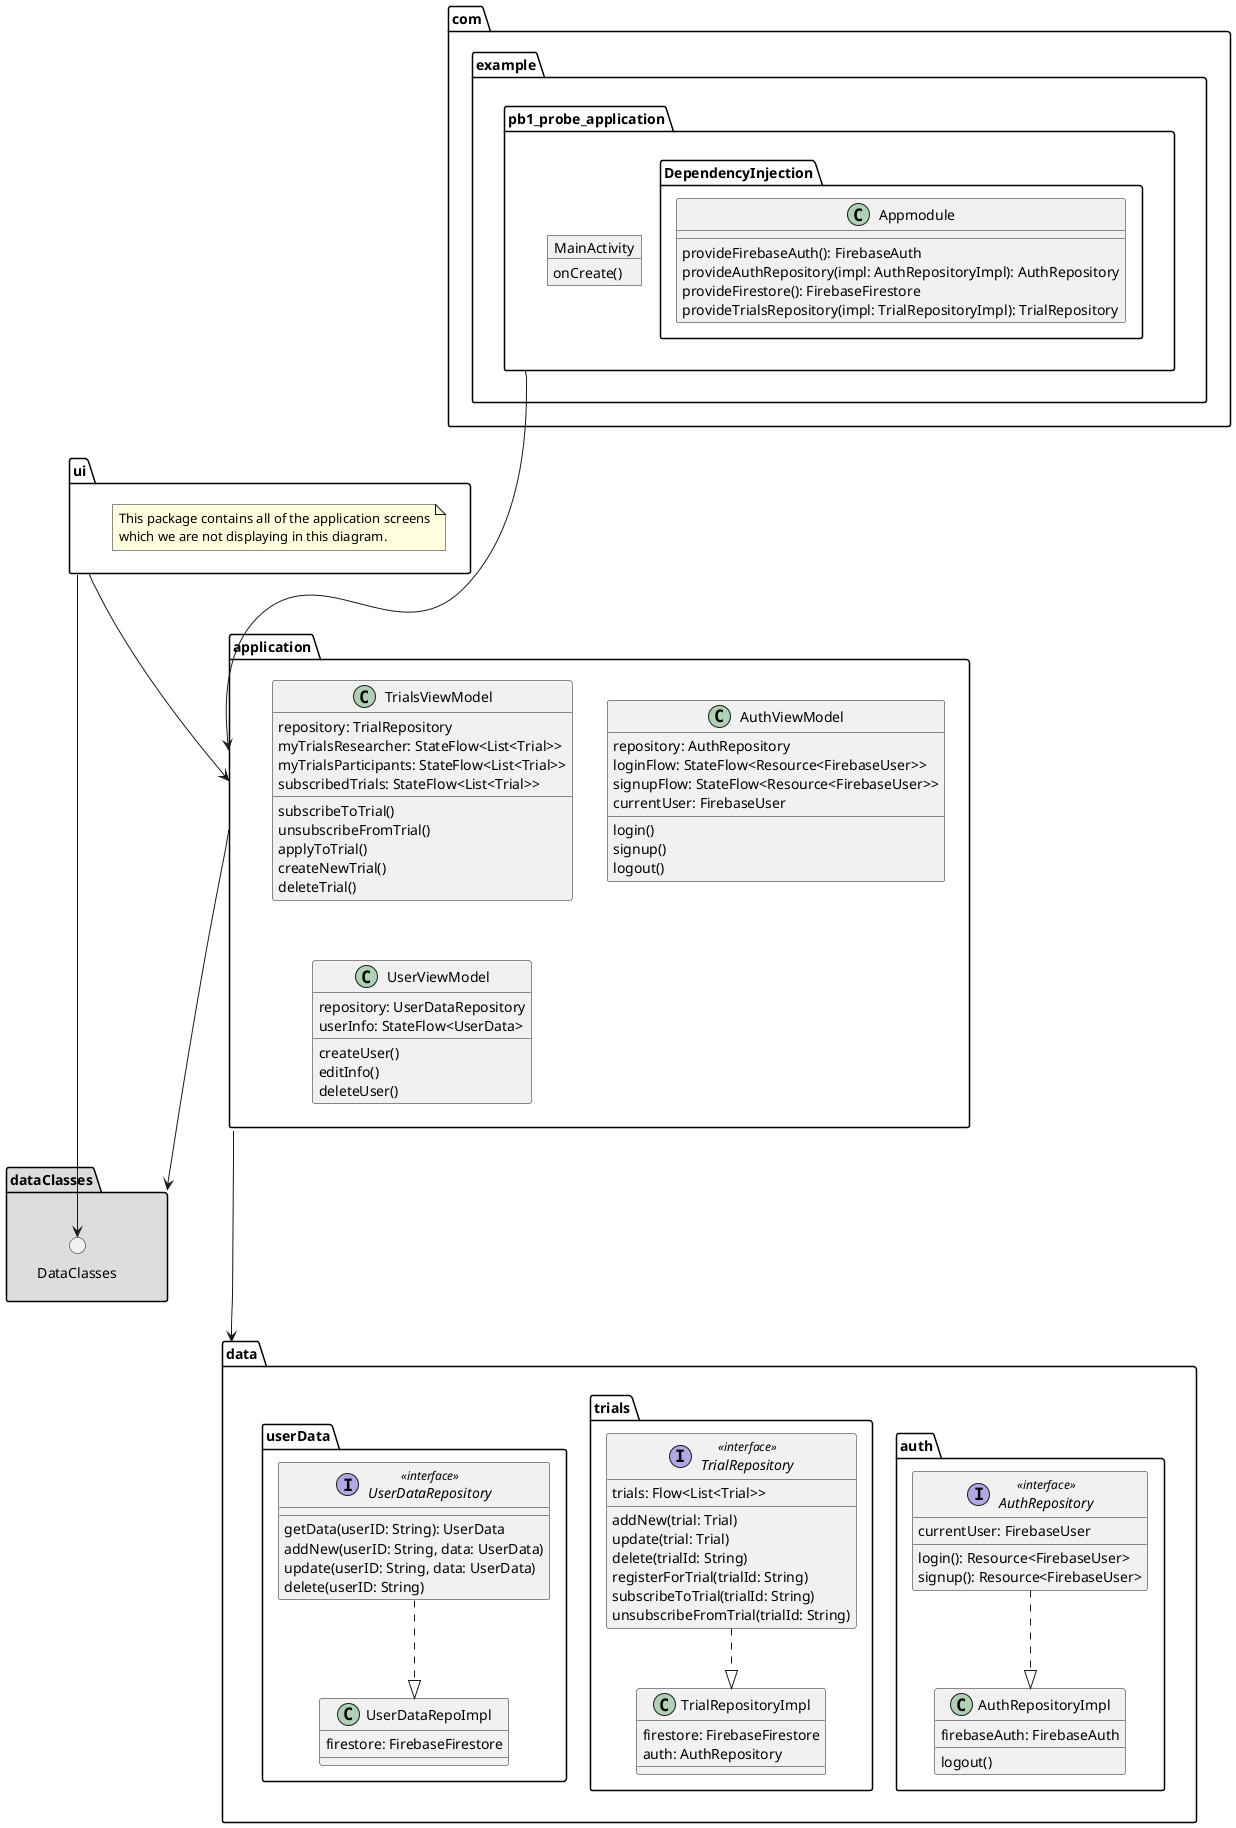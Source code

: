 @startuml
'https://plantuml.com/class-diagram

package application {
    class TrialsViewModel {
        repository: TrialRepository
        myTrialsResearcher: StateFlow<List<Trial>>
        myTrialsParticipants: StateFlow<List<Trial>>
        subscribedTrials: StateFlow<List<Trial>>

        subscribeToTrial()
        unsubscribeFromTrial()
        applyToTrial()
        createNewTrial()
        deleteTrial()
    }

    class AuthViewModel {
        repository: AuthRepository
        loginFlow: StateFlow<Resource<FirebaseUser>>
        signupFlow: StateFlow<Resource<FirebaseUser>>
        currentUser: FirebaseUser
        login()
        signup()
        logout()
    }

    class UserViewModel {
        repository: UserDataRepository
        userInfo: StateFlow<UserData>
        createUser()
        editInfo()
        deleteUser()

    }
}


package data {

    package auth {

        interface AuthRepository <<interface>> {
            currentUser: FirebaseUser
            login(): Resource<FirebaseUser>
            signup(): Resource<FirebaseUser>
        }

        class AuthRepositoryImpl {
            firebaseAuth: FirebaseAuth
            logout()
        }

    }

    package trials {
        interface TrialRepository <<interface>> {
            trials: Flow<List<Trial>>

            addNew(trial: Trial)
            update(trial: Trial)
            delete(trialId: String)
            registerForTrial(trialId: String)
            subscribeToTrial(trialId: String)
            unsubscribeFromTrial(trialId: String)
        }

        class TrialRepositoryImpl {
            firestore: FirebaseFirestore
            auth: AuthRepository
        }

    }

    package userData {
        interface UserDataRepository <<interface>> {
            getData(userID: String): UserData
            addNew(userID: String, data: UserData)
            update(userID: String, data: UserData)
            delete(userID: String)
        }

        class UserDataRepoImpl {
            firestore: FirebaseFirestore
        }

    }
}

package ui {
    note "This package contains all of the application screens\nwhich we are not displaying in this diagram." as note
}

package com.example.pb1_probe_application {
    object MainActivity {
        onCreate()
    }

    package DependencyInjection {
        class Appmodule {
            provideFirebaseAuth(): FirebaseAuth
            provideAuthRepository(impl: AuthRepositoryImpl): AuthRepository
            provideFirestore(): FirebaseFirestore
            provideTrialsRepository(impl: TrialRepositoryImpl): TrialRepository
        }
    }
}

package dataClasses #DDDDDD {
    () DataClasses
}

'packages
com.example.pb1_probe_application ----> application
application ---d-> data
ui ---d> application
ui -----> DataClasses
application -> dataClasses

'data package
AuthRepository ..|> AuthRepositoryImpl
TrialRepository ..|> TrialRepositoryImpl
UserDataRepository ..|> UserDataRepoImpl





@enduml